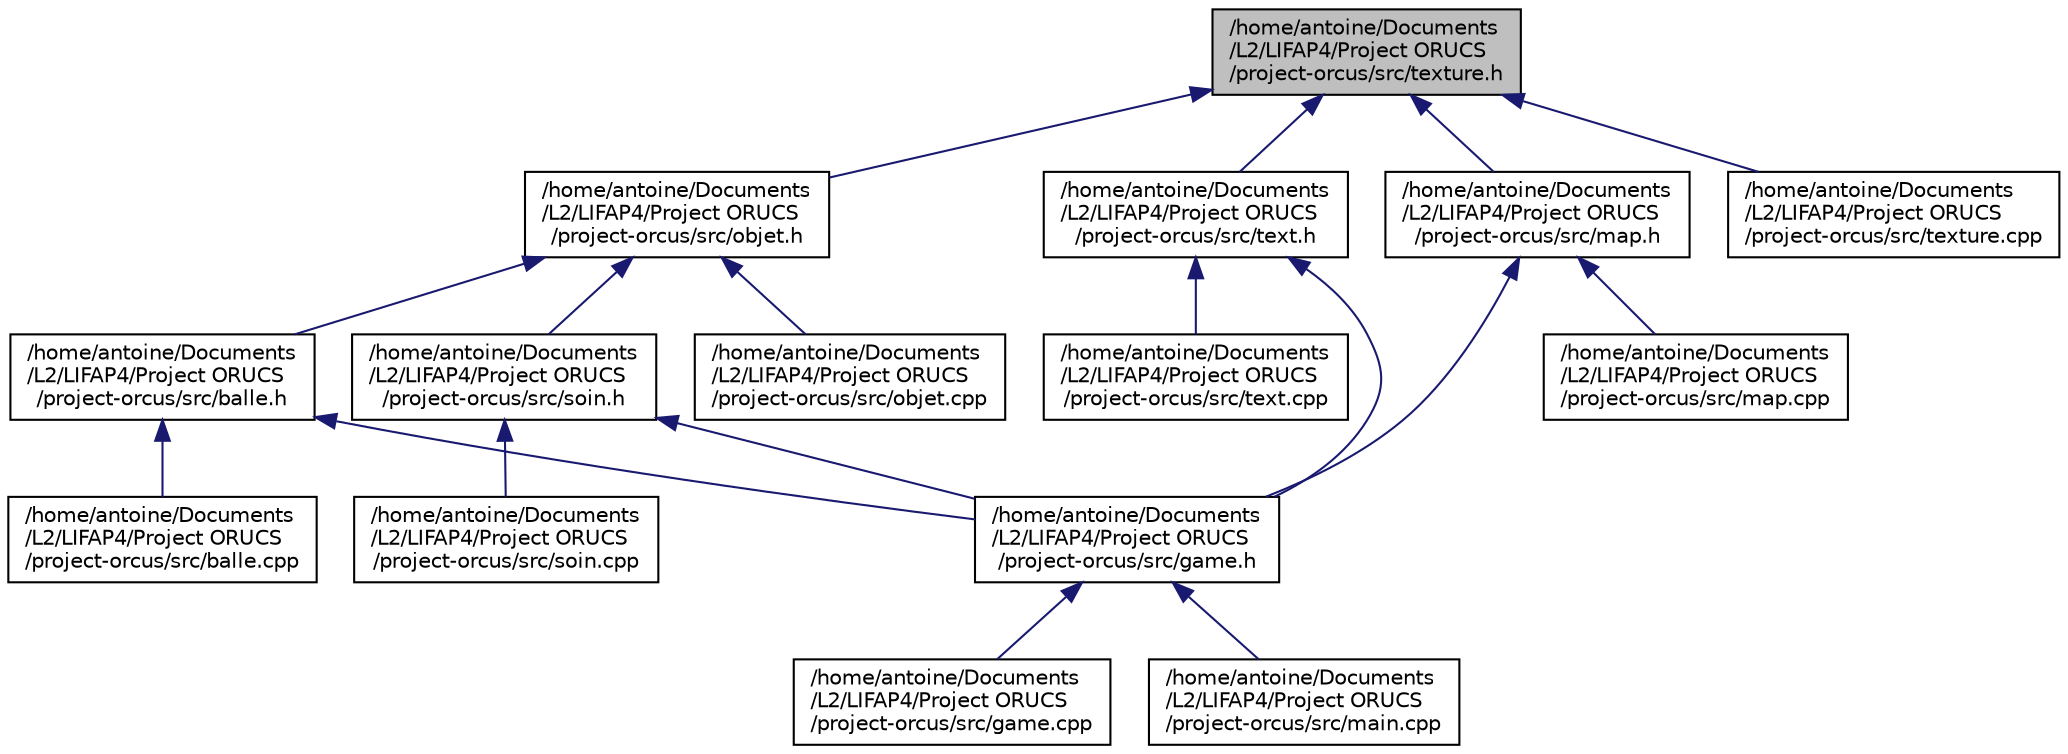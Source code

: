 digraph "/home/antoine/Documents/L2/LIFAP4/Project ORUCS/project-orcus/src/texture.h"
{
  edge [fontname="Helvetica",fontsize="10",labelfontname="Helvetica",labelfontsize="10"];
  node [fontname="Helvetica",fontsize="10",shape=record];
  Node12 [label="/home/antoine/Documents\l/L2/LIFAP4/Project ORUCS\l/project-orcus/src/texture.h",height=0.2,width=0.4,color="black", fillcolor="grey75", style="filled", fontcolor="black"];
  Node12 -> Node13 [dir="back",color="midnightblue",fontsize="10",style="solid",fontname="Helvetica"];
  Node13 [label="/home/antoine/Documents\l/L2/LIFAP4/Project ORUCS\l/project-orcus/src/objet.h",height=0.2,width=0.4,color="black", fillcolor="white", style="filled",URL="$objet_8h.html"];
  Node13 -> Node14 [dir="back",color="midnightblue",fontsize="10",style="solid",fontname="Helvetica"];
  Node14 [label="/home/antoine/Documents\l/L2/LIFAP4/Project ORUCS\l/project-orcus/src/balle.h",height=0.2,width=0.4,color="black", fillcolor="white", style="filled",URL="$balle_8h.html"];
  Node14 -> Node15 [dir="back",color="midnightblue",fontsize="10",style="solid",fontname="Helvetica"];
  Node15 [label="/home/antoine/Documents\l/L2/LIFAP4/Project ORUCS\l/project-orcus/src/balle.cpp",height=0.2,width=0.4,color="black", fillcolor="white", style="filled",URL="$balle_8cpp.html"];
  Node14 -> Node16 [dir="back",color="midnightblue",fontsize="10",style="solid",fontname="Helvetica"];
  Node16 [label="/home/antoine/Documents\l/L2/LIFAP4/Project ORUCS\l/project-orcus/src/game.h",height=0.2,width=0.4,color="black", fillcolor="white", style="filled",URL="$game_8h.html"];
  Node16 -> Node17 [dir="back",color="midnightblue",fontsize="10",style="solid",fontname="Helvetica"];
  Node17 [label="/home/antoine/Documents\l/L2/LIFAP4/Project ORUCS\l/project-orcus/src/game.cpp",height=0.2,width=0.4,color="black", fillcolor="white", style="filled",URL="$game_8cpp.html"];
  Node16 -> Node18 [dir="back",color="midnightblue",fontsize="10",style="solid",fontname="Helvetica"];
  Node18 [label="/home/antoine/Documents\l/L2/LIFAP4/Project ORUCS\l/project-orcus/src/main.cpp",height=0.2,width=0.4,color="black", fillcolor="white", style="filled",URL="$main_8cpp.html"];
  Node13 -> Node19 [dir="back",color="midnightblue",fontsize="10",style="solid",fontname="Helvetica"];
  Node19 [label="/home/antoine/Documents\l/L2/LIFAP4/Project ORUCS\l/project-orcus/src/soin.h",height=0.2,width=0.4,color="black", fillcolor="white", style="filled",URL="$soin_8h.html"];
  Node19 -> Node16 [dir="back",color="midnightblue",fontsize="10",style="solid",fontname="Helvetica"];
  Node19 -> Node20 [dir="back",color="midnightblue",fontsize="10",style="solid",fontname="Helvetica"];
  Node20 [label="/home/antoine/Documents\l/L2/LIFAP4/Project ORUCS\l/project-orcus/src/soin.cpp",height=0.2,width=0.4,color="black", fillcolor="white", style="filled",URL="$soin_8cpp.html"];
  Node13 -> Node21 [dir="back",color="midnightblue",fontsize="10",style="solid",fontname="Helvetica"];
  Node21 [label="/home/antoine/Documents\l/L2/LIFAP4/Project ORUCS\l/project-orcus/src/objet.cpp",height=0.2,width=0.4,color="black", fillcolor="white", style="filled",URL="$objet_8cpp.html"];
  Node12 -> Node22 [dir="back",color="midnightblue",fontsize="10",style="solid",fontname="Helvetica"];
  Node22 [label="/home/antoine/Documents\l/L2/LIFAP4/Project ORUCS\l/project-orcus/src/map.h",height=0.2,width=0.4,color="black", fillcolor="white", style="filled",URL="$map_8h.html"];
  Node22 -> Node16 [dir="back",color="midnightblue",fontsize="10",style="solid",fontname="Helvetica"];
  Node22 -> Node23 [dir="back",color="midnightblue",fontsize="10",style="solid",fontname="Helvetica"];
  Node23 [label="/home/antoine/Documents\l/L2/LIFAP4/Project ORUCS\l/project-orcus/src/map.cpp",height=0.2,width=0.4,color="black", fillcolor="white", style="filled",URL="$map_8cpp.html"];
  Node12 -> Node24 [dir="back",color="midnightblue",fontsize="10",style="solid",fontname="Helvetica"];
  Node24 [label="/home/antoine/Documents\l/L2/LIFAP4/Project ORUCS\l/project-orcus/src/text.h",height=0.2,width=0.4,color="black", fillcolor="white", style="filled",URL="$text_8h.html"];
  Node24 -> Node16 [dir="back",color="midnightblue",fontsize="10",style="solid",fontname="Helvetica"];
  Node24 -> Node25 [dir="back",color="midnightblue",fontsize="10",style="solid",fontname="Helvetica"];
  Node25 [label="/home/antoine/Documents\l/L2/LIFAP4/Project ORUCS\l/project-orcus/src/text.cpp",height=0.2,width=0.4,color="black", fillcolor="white", style="filled",URL="$text_8cpp.html"];
  Node12 -> Node26 [dir="back",color="midnightblue",fontsize="10",style="solid",fontname="Helvetica"];
  Node26 [label="/home/antoine/Documents\l/L2/LIFAP4/Project ORUCS\l/project-orcus/src/texture.cpp",height=0.2,width=0.4,color="black", fillcolor="white", style="filled",URL="$texture_8cpp.html"];
}
